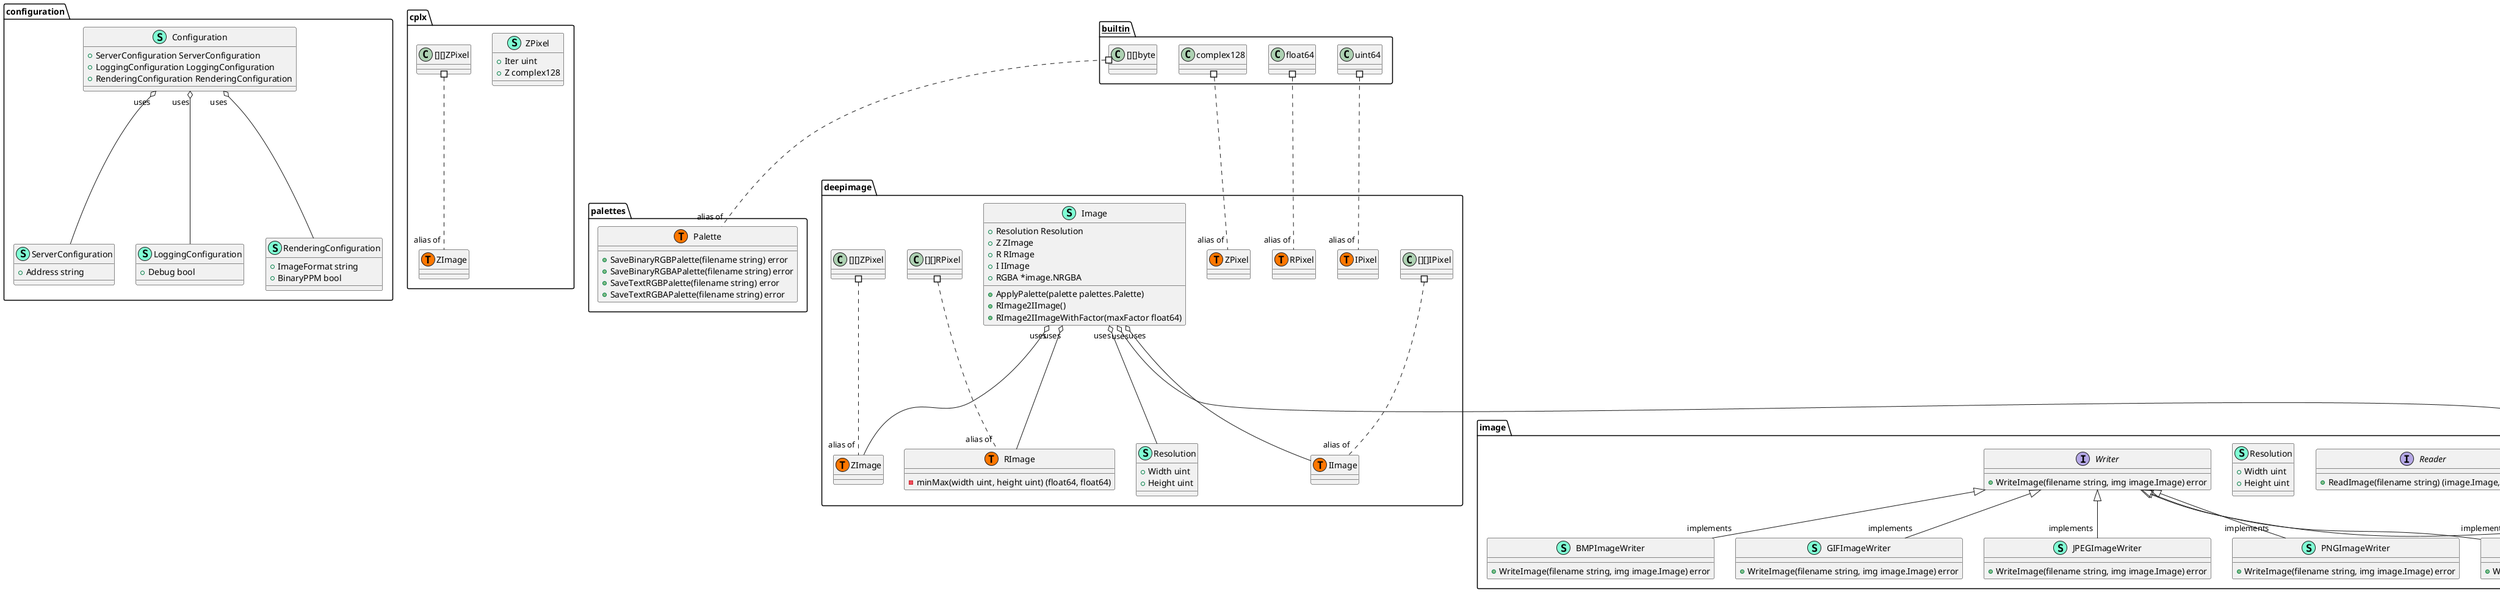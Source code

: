 @startuml
namespace configuration {
    class Configuration << (S,Aquamarine) >> {
        + ServerConfiguration ServerConfiguration
        + LoggingConfiguration LoggingConfiguration
        + RenderingConfiguration RenderingConfiguration

    }
    class LoggingConfiguration << (S,Aquamarine) >> {
        + Debug bool

    }
    class RenderingConfiguration << (S,Aquamarine) >> {
        + ImageFormat string
        + BinaryPPM bool

    }
    class ServerConfiguration << (S,Aquamarine) >> {
        + Address string

    }
}


"configuration.Configuration""uses" o-- "configuration.LoggingConfiguration"
"configuration.Configuration""uses" o-- "configuration.RenderingConfiguration"
"configuration.Configuration""uses" o-- "configuration.ServerConfiguration"

namespace cplx {
    class ZPixel << (S,Aquamarine) >> {
        + Iter uint
        + Z complex128

    }
    class cplx.ZImage << (T, #FF7700) >>  {
    }
}



namespace deepimage {
    class Image << (S,Aquamarine) >> {
        + Resolution Resolution
        + Z ZImage
        + R RImage
        + I IImage
        + RGBA *image.NRGBA

        + ApplyPalette(palette palettes.Palette) 
        + RImage2IImage() 
        + RImage2IImageWithFactor(maxFactor float64) 

    }
    class RImage << (S,Aquamarine) >> {
        - minMax(width uint, height uint) (float64, float64)

    }
    class Resolution << (S,Aquamarine) >> {
        + Width uint
        + Height uint

    }
    class deepimage.IImage << (T, #FF7700) >>  {
    }
    class deepimage.IPixel << (T, #FF7700) >>  {
    }
    class deepimage.RImage << (T, #FF7700) >>  {
    }
    class deepimage.RPixel << (T, #FF7700) >>  {
    }
    class deepimage.ZImage << (T, #FF7700) >>  {
    }
    class deepimage.ZPixel << (T, #FF7700) >>  {
    }
}


"deepimage.Image""uses" o-- "deepimage.IImage"
"deepimage.Image""uses" o-- "deepimage.RImage"
"deepimage.Image""uses" o-- "deepimage.Resolution"
"deepimage.Image""uses" o-- "deepimage.ZImage"
"deepimage.Image""uses" o-- "image.NRGBA"

namespace image {
    class BMPImageWriter << (S,Aquamarine) >> {
        + WriteImage(filename string, img image.Image) error

    }
    class GIFImageWriter << (S,Aquamarine) >> {
        + WriteImage(filename string, img image.Image) error

    }
    class JPEGImageWriter << (S,Aquamarine) >> {
        + WriteImage(filename string, img image.Image) error

    }
    class PNGImageWriter << (S,Aquamarine) >> {
        + WriteImage(filename string, img image.Image) error

    }
    class PPMImageWriter << (S,Aquamarine) >> {
        + WriteImage(filename string, img image.Image) error

    }
    interface Reader  {
        + ReadImage(filename string) (image.Image, error)

    }
    class Resolution << (S,Aquamarine) >> {
        + Width uint
        + Height uint

    }
    class TGAImageWriter << (S,Aquamarine) >> {
        + WriteImage(filename string, img image.Image) error

    }
    interface Writer  {
        + WriteImage(filename string, img image.Image) error

    }
}

"image.Writer" <|-- "implements""image.BMPImageWriter"
"image.Writer" <|-- "implements""image.GIFImageWriter"
"image.Writer" <|-- "implements""image.JPEGImageWriter"
"image.Writer" <|-- "implements""image.PNGImageWriter"
"image.Writer" <|-- "implements""image.PPMImageWriter"
"image.Writer" <|-- "implements""image.TGAImageWriter"


namespace palettes {
    class Palette << (S,Aquamarine) >> {
        + SaveBinaryRGBPalette(filename string) error
        + SaveBinaryRGBAPalette(filename string) error
        + SaveTextRGBPalette(filename string) error
        + SaveTextRGBAPalette(filename string) error

    }
    class palettes.Palette << (T, #FF7700) >>  {
    }
}



namespace params {
    class FractalParameter << (S,Aquamarine) >> {
        + Name string
        + Type string
        + Class string
        + Cx0 float64
        + Cy0 float64
        + Palette Palette
        + Maxiter uint
        + Bailout uint
        + Function1 string
        + Function2 string
        + Xmin float64
        + Ymin float64
        + Xmax float64
        + Ymax float64
        + A float64
        + B float64
        + C float64
        + D float64
        + Scale float64
        + XOffset float64
        + YOffset float64

    }
    class FractalParameters << (S,Aquamarine) >> {
        + Parameters []FractalParameter

    }
    class Palette << (S,Aquamarine) >> {
        + Name string
        + Shift int
        + Slope int

    }
}


"params.FractalParameter""uses" o-- "params.Palette"
"params.FractalParameters""uses" o-- "params.FractalParameter"

namespace renderer {
    interface Renderer  {
        + RenderComplexFractal(resolution image.Resolution, params params.FractalParameter, palette palettes.Palette) image.Image

    }
    class SingleGoroutineRenderer << (S,Aquamarine) >> {
        + RenderComplexFractal(resolution image.Resolution, params params.FractalParameter, palette palettes.Palette) image.Image

    }
    class renderer.fractalFunction << (T, #FF7700) >>  {
    }
    class "<font color=blue>func</font>(params.FractalParameter, deepimage.Image) " as fontcolorbluefuncfontparamsFractalParameterdeepimageImage {
        'This class was created so that we can correctly have an alias pointing to this name. Since it contains dots that can break namespaces
    }
}

"renderer.Renderer" <|-- "implements""renderer.SingleGoroutineRenderer"


namespace server {
    class HTTPServer << (S,Aquamarine) >> {
        - port uint
        - renderer renderer.Renderer

        - indexPageHandler(w http.ResponseWriter, r *http.Request) 
        - newFractalPageHandler(w http.ResponseWriter, r *http.Request) 
        - galleryPageHandler(w http.ResponseWriter, r *http.Request) 
        - settingsPageHandler(w http.ResponseWriter, r *http.Request) 
        - staticImageHandler(w http.ResponseWriter, r *http.Request) 
        - mandelbrotPageHandler(w http.ResponseWriter, r *http.Request) 
        - complexFractalsPageHandler(w http.ResponseWriter, r *http.Request) 
        - attractorsFractalsPageHandler(w http.ResponseWriter, r *http.Request) 
        - staticIconHandler(w http.ResponseWriter, r *http.Request) 
        - styleSheetHandler(w http.ResponseWriter, r *http.Request) 
        - fractalImageHandler(w http.ResponseWriter, r *http.Request) 

        + Serve() 

    }
    interface Server  {
        + Serve() 

    }
}

"server.Server" <|-- "implements""server.HTTPServer"


"__builtin__.[][]byte" #.. "alias of""palettes.Palette"
"__builtin__.complex128" #.. "alias of""deepimage.ZPixel"
"__builtin__.float64" #.. "alias of""deepimage.RPixel"
"__builtin__.uint64" #.. "alias of""deepimage.IPixel"
"cplx.[][]ZPixel" #.. "alias of""cplx.ZImage"
"deepimage.[][]IPixel" #.. "alias of""deepimage.IImage"
"deepimage.[][]RPixel" #.. "alias of""deepimage.RImage"
"deepimage.[][]ZPixel" #.. "alias of""deepimage.ZImage"
"renderer.fontcolorbluefuncfontparamsFractalParameterdeepimageImage" #.. "alias of""renderer.fractalFunction"
@enduml
